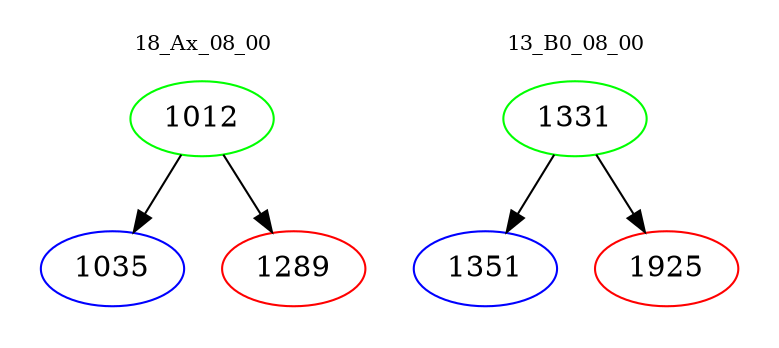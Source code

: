 digraph{
subgraph cluster_0 {
color = white
label = "18_Ax_08_00";
fontsize=10;
T0_1012 [label="1012", color="green"]
T0_1012 -> T0_1035 [color="black"]
T0_1035 [label="1035", color="blue"]
T0_1012 -> T0_1289 [color="black"]
T0_1289 [label="1289", color="red"]
}
subgraph cluster_1 {
color = white
label = "13_B0_08_00";
fontsize=10;
T1_1331 [label="1331", color="green"]
T1_1331 -> T1_1351 [color="black"]
T1_1351 [label="1351", color="blue"]
T1_1331 -> T1_1925 [color="black"]
T1_1925 [label="1925", color="red"]
}
}

